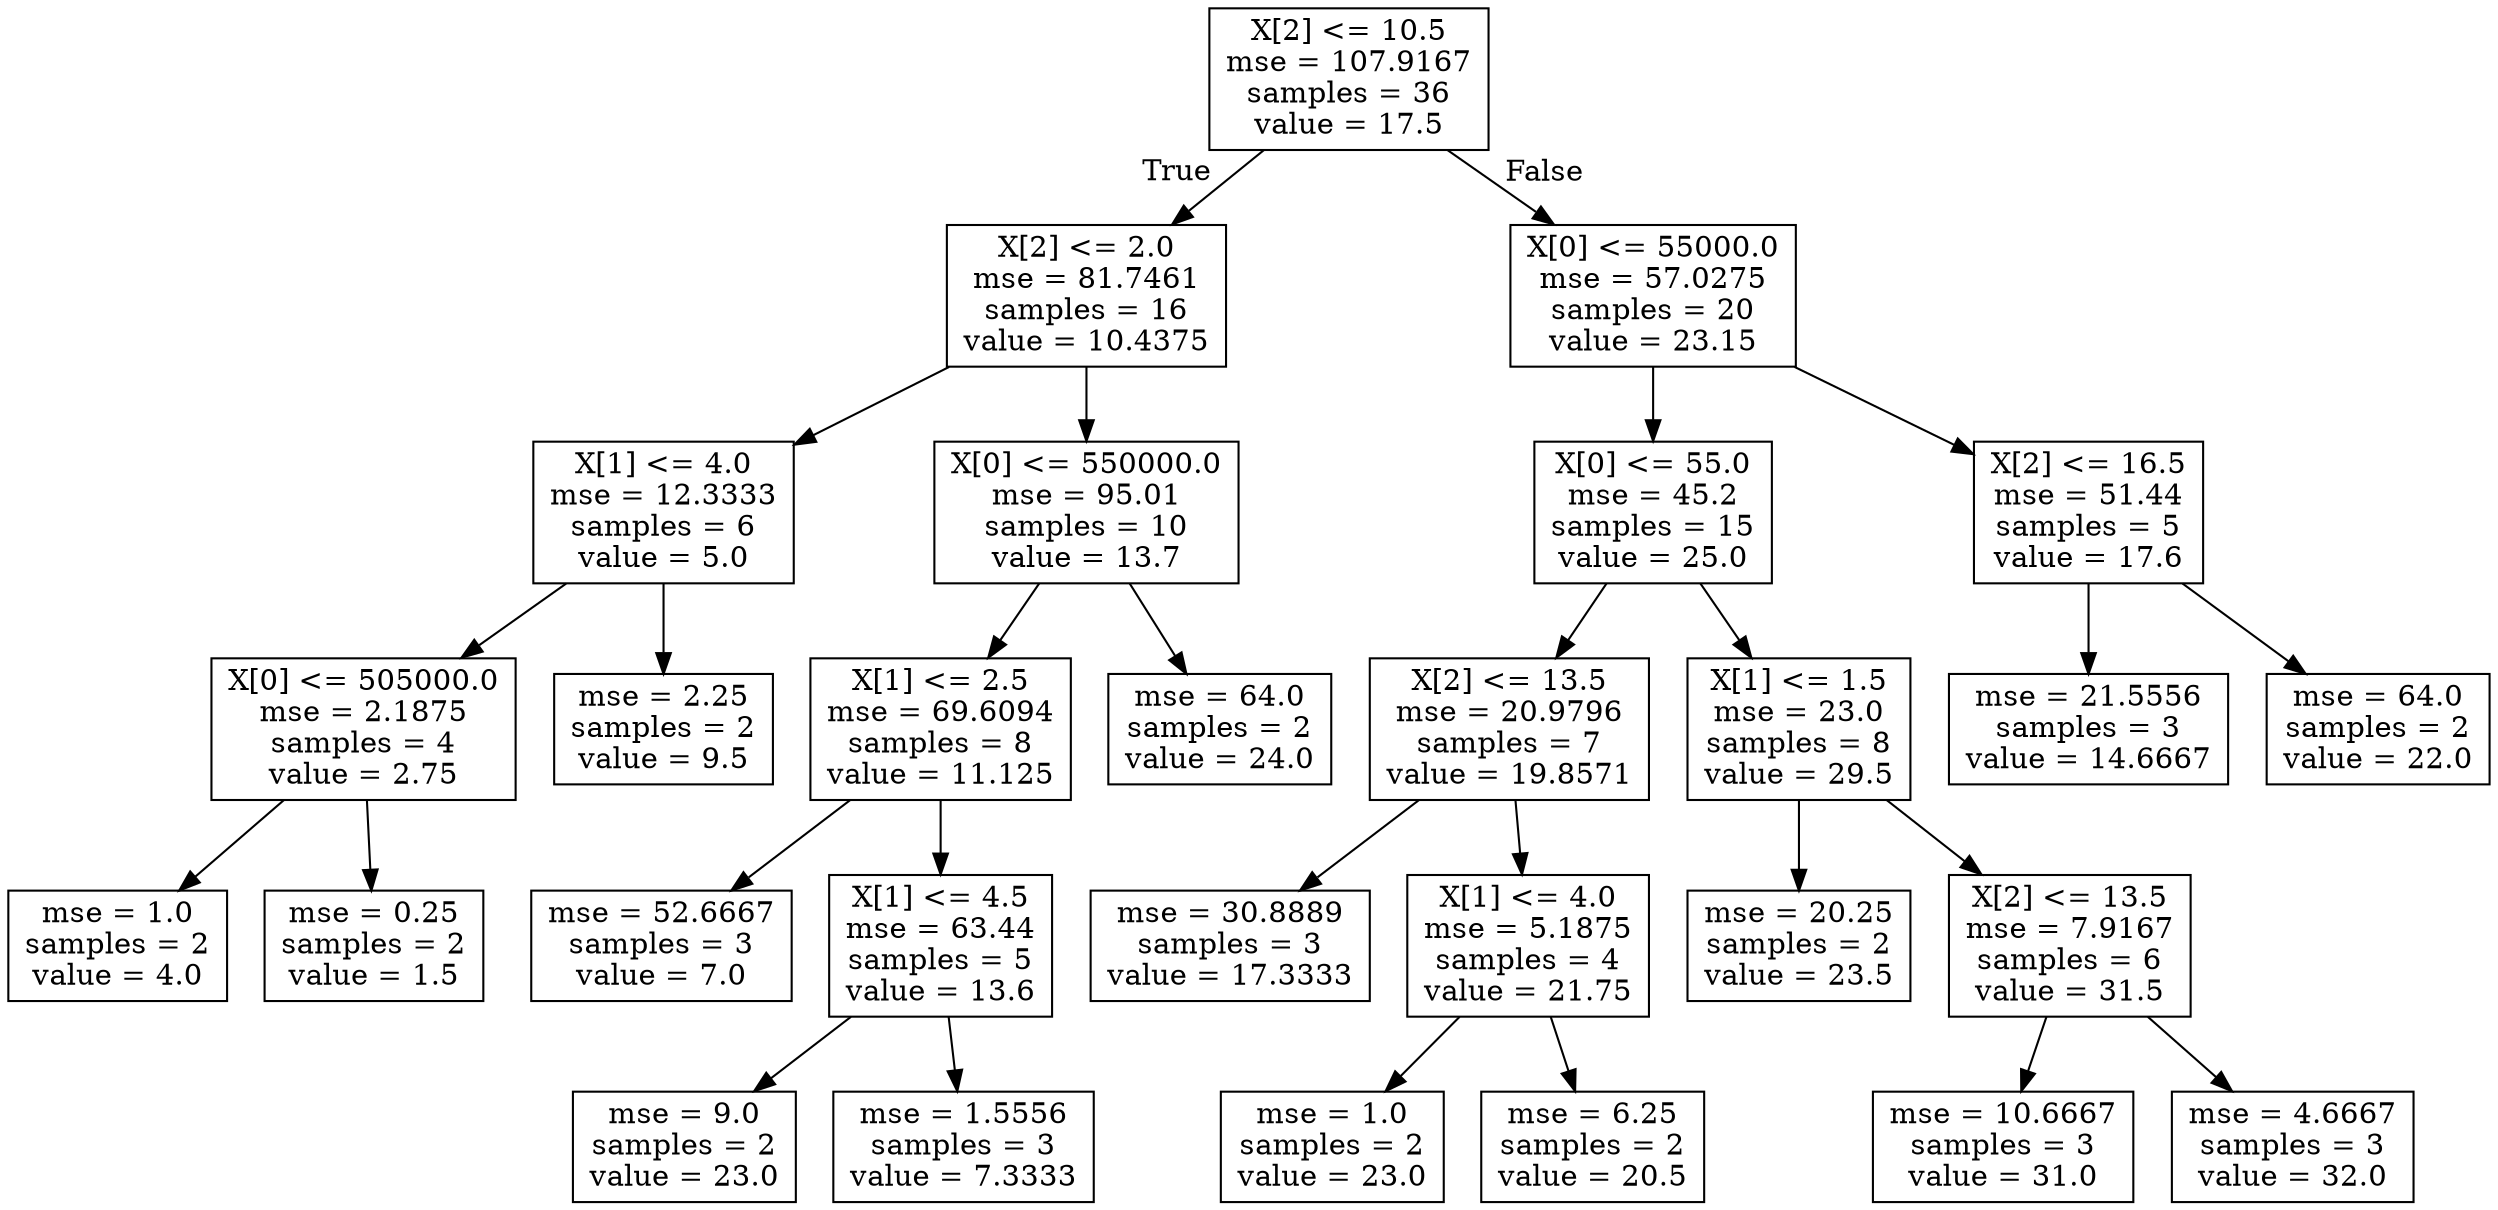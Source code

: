 digraph Tree {
node [shape=box] ;
0 [label="X[2] <= 10.5\nmse = 107.9167\nsamples = 36\nvalue = 17.5"] ;
1 [label="X[2] <= 2.0\nmse = 81.7461\nsamples = 16\nvalue = 10.4375"] ;
0 -> 1 [labeldistance=2.5, labelangle=45, headlabel="True"] ;
2 [label="X[1] <= 4.0\nmse = 12.3333\nsamples = 6\nvalue = 5.0"] ;
1 -> 2 ;
3 [label="X[0] <= 505000.0\nmse = 2.1875\nsamples = 4\nvalue = 2.75"] ;
2 -> 3 ;
4 [label="mse = 1.0\nsamples = 2\nvalue = 4.0"] ;
3 -> 4 ;
5 [label="mse = 0.25\nsamples = 2\nvalue = 1.5"] ;
3 -> 5 ;
6 [label="mse = 2.25\nsamples = 2\nvalue = 9.5"] ;
2 -> 6 ;
7 [label="X[0] <= 550000.0\nmse = 95.01\nsamples = 10\nvalue = 13.7"] ;
1 -> 7 ;
8 [label="X[1] <= 2.5\nmse = 69.6094\nsamples = 8\nvalue = 11.125"] ;
7 -> 8 ;
9 [label="mse = 52.6667\nsamples = 3\nvalue = 7.0"] ;
8 -> 9 ;
10 [label="X[1] <= 4.5\nmse = 63.44\nsamples = 5\nvalue = 13.6"] ;
8 -> 10 ;
11 [label="mse = 9.0\nsamples = 2\nvalue = 23.0"] ;
10 -> 11 ;
12 [label="mse = 1.5556\nsamples = 3\nvalue = 7.3333"] ;
10 -> 12 ;
13 [label="mse = 64.0\nsamples = 2\nvalue = 24.0"] ;
7 -> 13 ;
14 [label="X[0] <= 55000.0\nmse = 57.0275\nsamples = 20\nvalue = 23.15"] ;
0 -> 14 [labeldistance=2.5, labelangle=-45, headlabel="False"] ;
15 [label="X[0] <= 55.0\nmse = 45.2\nsamples = 15\nvalue = 25.0"] ;
14 -> 15 ;
16 [label="X[2] <= 13.5\nmse = 20.9796\nsamples = 7\nvalue = 19.8571"] ;
15 -> 16 ;
17 [label="mse = 30.8889\nsamples = 3\nvalue = 17.3333"] ;
16 -> 17 ;
18 [label="X[1] <= 4.0\nmse = 5.1875\nsamples = 4\nvalue = 21.75"] ;
16 -> 18 ;
19 [label="mse = 1.0\nsamples = 2\nvalue = 23.0"] ;
18 -> 19 ;
20 [label="mse = 6.25\nsamples = 2\nvalue = 20.5"] ;
18 -> 20 ;
21 [label="X[1] <= 1.5\nmse = 23.0\nsamples = 8\nvalue = 29.5"] ;
15 -> 21 ;
22 [label="mse = 20.25\nsamples = 2\nvalue = 23.5"] ;
21 -> 22 ;
23 [label="X[2] <= 13.5\nmse = 7.9167\nsamples = 6\nvalue = 31.5"] ;
21 -> 23 ;
24 [label="mse = 10.6667\nsamples = 3\nvalue = 31.0"] ;
23 -> 24 ;
25 [label="mse = 4.6667\nsamples = 3\nvalue = 32.0"] ;
23 -> 25 ;
26 [label="X[2] <= 16.5\nmse = 51.44\nsamples = 5\nvalue = 17.6"] ;
14 -> 26 ;
27 [label="mse = 21.5556\nsamples = 3\nvalue = 14.6667"] ;
26 -> 27 ;
28 [label="mse = 64.0\nsamples = 2\nvalue = 22.0"] ;
26 -> 28 ;
}